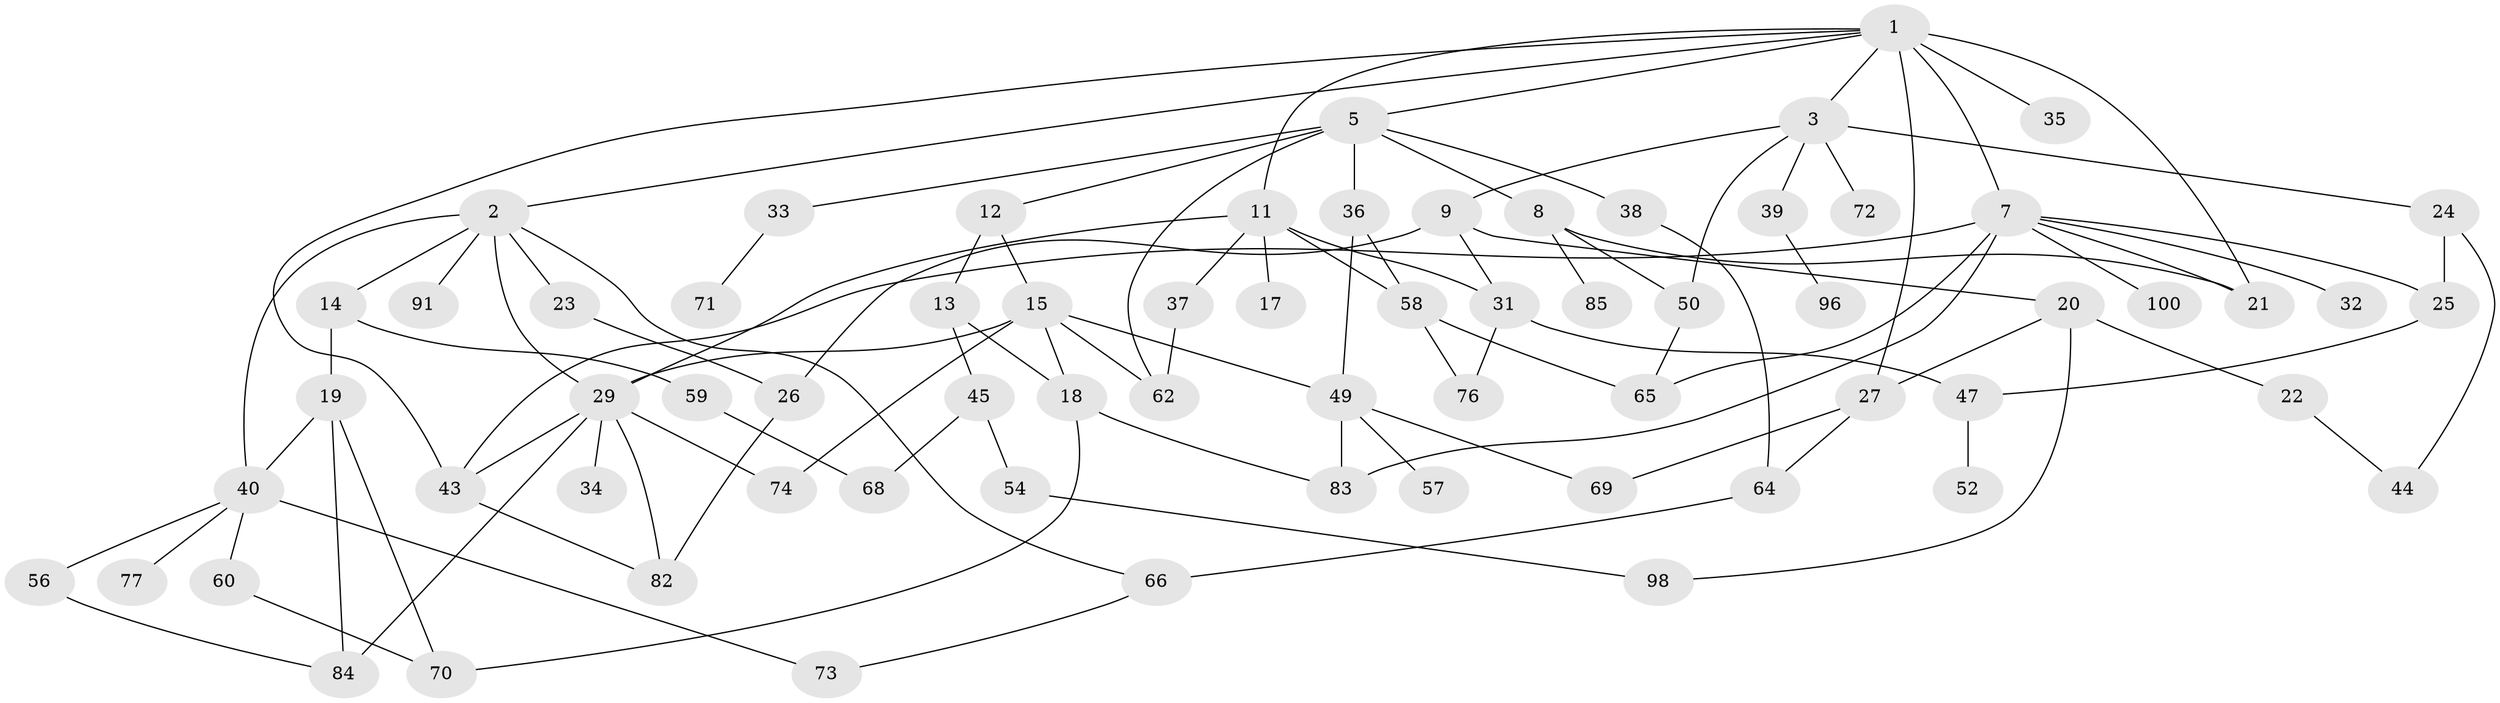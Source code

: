 // Generated by graph-tools (version 1.1) at 2025/51/02/27/25 19:51:37]
// undirected, 68 vertices, 104 edges
graph export_dot {
graph [start="1"]
  node [color=gray90,style=filled];
  1 [super="+42"];
  2 [super="+10"];
  3 [super="+4"];
  5 [super="+6"];
  7 [super="+16"];
  8 [super="+28"];
  9;
  11 [super="+88"];
  12 [super="+46"];
  13 [super="+55"];
  14;
  15 [super="+95"];
  17;
  18 [super="+53"];
  19 [super="+92"];
  20 [super="+30"];
  21 [super="+48"];
  22;
  23;
  24 [super="+103"];
  25 [super="+105"];
  26 [super="+41"];
  27 [super="+61"];
  29 [super="+51"];
  31 [super="+80"];
  32;
  33 [super="+94"];
  34 [super="+75"];
  35 [super="+104"];
  36;
  37 [super="+86"];
  38 [super="+78"];
  39;
  40 [super="+67"];
  43 [super="+99"];
  44;
  45;
  47;
  49 [super="+63"];
  50;
  52 [super="+87"];
  54 [super="+89"];
  56;
  57;
  58 [super="+97"];
  59;
  60;
  62 [super="+93"];
  64 [super="+90"];
  65;
  66;
  68;
  69;
  70 [super="+79"];
  71 [super="+81"];
  72;
  73;
  74;
  76;
  77;
  82;
  83;
  84 [super="+101"];
  85;
  91;
  96 [super="+102"];
  98;
  100;
  1 -- 2;
  1 -- 3;
  1 -- 5;
  1 -- 7 [weight=2];
  1 -- 11;
  1 -- 21;
  1 -- 27;
  1 -- 35;
  1 -- 43;
  2 -- 14;
  2 -- 23;
  2 -- 40;
  2 -- 66;
  2 -- 91;
  2 -- 29;
  3 -- 24;
  3 -- 39;
  3 -- 72;
  3 -- 9;
  3 -- 50;
  5 -- 12;
  5 -- 33;
  5 -- 36;
  5 -- 38;
  5 -- 8;
  5 -- 62;
  7 -- 25;
  7 -- 100;
  7 -- 65;
  7 -- 21;
  7 -- 32;
  7 -- 83;
  7 -- 43;
  8 -- 50;
  8 -- 21;
  8 -- 85;
  9 -- 20;
  9 -- 26;
  9 -- 31;
  11 -- 17;
  11 -- 29;
  11 -- 31;
  11 -- 37;
  11 -- 58;
  12 -- 13 [weight=2];
  12 -- 15;
  13 -- 45;
  13 -- 18;
  14 -- 19;
  14 -- 59;
  15 -- 18;
  15 -- 74;
  15 -- 49;
  15 -- 29;
  15 -- 62;
  18 -- 70;
  18 -- 83;
  19 -- 84;
  19 -- 70;
  19 -- 40;
  20 -- 22;
  20 -- 27;
  20 -- 98;
  22 -- 44;
  23 -- 26;
  24 -- 44;
  24 -- 25;
  25 -- 47;
  26 -- 82;
  27 -- 64;
  27 -- 69;
  29 -- 34;
  29 -- 74;
  29 -- 82;
  29 -- 84;
  29 -- 43;
  31 -- 76;
  31 -- 47;
  33 -- 71;
  36 -- 49;
  36 -- 58;
  37 -- 62;
  38 -- 64;
  39 -- 96;
  40 -- 56;
  40 -- 60;
  40 -- 77;
  40 -- 73;
  43 -- 82;
  45 -- 54;
  45 -- 68;
  47 -- 52;
  49 -- 57;
  49 -- 83 [weight=2];
  49 -- 69;
  50 -- 65;
  54 -- 98;
  56 -- 84;
  58 -- 65;
  58 -- 76;
  59 -- 68;
  60 -- 70;
  64 -- 66;
  66 -- 73;
}

